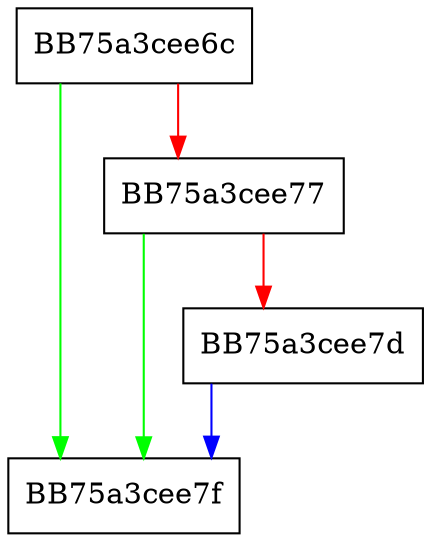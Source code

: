 digraph HasContext {
  node [shape="box"];
  graph [splines=ortho];
  BB75a3cee6c -> BB75a3cee7f [color="green"];
  BB75a3cee6c -> BB75a3cee77 [color="red"];
  BB75a3cee77 -> BB75a3cee7f [color="green"];
  BB75a3cee77 -> BB75a3cee7d [color="red"];
  BB75a3cee7d -> BB75a3cee7f [color="blue"];
}